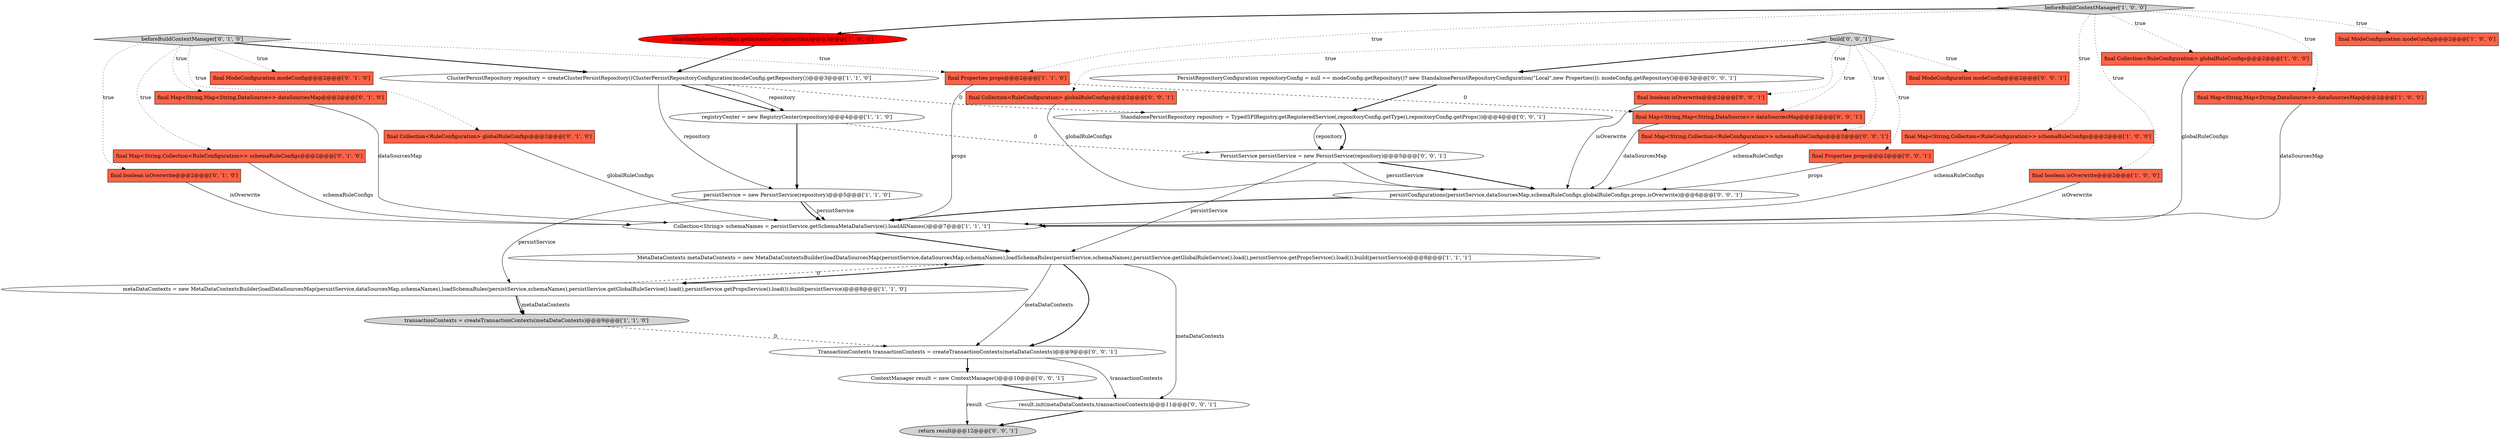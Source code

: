 digraph {
31 [style = filled, label = "PersistRepositoryConfiguration repositoryConfig = null == modeConfig.getRepository()? new StandalonePersistRepositoryConfiguration(\"Local\",new Properties()): modeConfig.getRepository()@@@3@@@['0', '0', '1']", fillcolor = white, shape = ellipse image = "AAA0AAABBB3BBB"];
29 [style = filled, label = "return result@@@12@@@['0', '0', '1']", fillcolor = lightgray, shape = ellipse image = "AAA0AAABBB3BBB"];
17 [style = filled, label = "final ModeConfiguration modeConfig@@@2@@@['0', '1', '0']", fillcolor = tomato, shape = box image = "AAA0AAABBB2BBB"];
27 [style = filled, label = "final ModeConfiguration modeConfig@@@2@@@['0', '0', '1']", fillcolor = tomato, shape = box image = "AAA0AAABBB3BBB"];
5 [style = filled, label = "final Collection<RuleConfiguration> globalRuleConfigs@@@2@@@['1', '0', '0']", fillcolor = tomato, shape = box image = "AAA0AAABBB1BBB"];
14 [style = filled, label = "persistService = new PersistService(repository)@@@5@@@['1', '1', '0']", fillcolor = white, shape = ellipse image = "AAA0AAABBB1BBB"];
19 [style = filled, label = "final Map<String,Map<String,DataSource>> dataSourcesMap@@@2@@@['0', '1', '0']", fillcolor = tomato, shape = box image = "AAA0AAABBB2BBB"];
6 [style = filled, label = "metaDataContexts = new MetaDataContextsBuilder(loadDataSourcesMap(persistService,dataSourcesMap,schemaNames),loadSchemaRules(persistService,schemaNames),persistService.getGlobalRuleService().load(),persistService.getPropsService().load()).build(persistService)@@@8@@@['1', '1', '0']", fillcolor = white, shape = ellipse image = "AAA0AAABBB1BBB"];
33 [style = filled, label = "TransactionContexts transactionContexts = createTransactionContexts(metaDataContexts)@@@9@@@['0', '0', '1']", fillcolor = white, shape = ellipse image = "AAA0AAABBB3BBB"];
32 [style = filled, label = "PersistService persistService = new PersistService(repository)@@@5@@@['0', '0', '1']", fillcolor = white, shape = ellipse image = "AAA0AAABBB3BBB"];
7 [style = filled, label = "registryCenter = new RegistryCenter(repository)@@@4@@@['1', '1', '0']", fillcolor = white, shape = ellipse image = "AAA0AAABBB1BBB"];
23 [style = filled, label = "final boolean isOverwrite@@@2@@@['0', '0', '1']", fillcolor = tomato, shape = box image = "AAA0AAABBB3BBB"];
25 [style = filled, label = "build['0', '0', '1']", fillcolor = lightgray, shape = diamond image = "AAA0AAABBB3BBB"];
28 [style = filled, label = "final Map<String,Collection<RuleConfiguration>> schemaRuleConfigs@@@2@@@['0', '0', '1']", fillcolor = tomato, shape = box image = "AAA0AAABBB3BBB"];
18 [style = filled, label = "final Collection<RuleConfiguration> globalRuleConfigs@@@2@@@['0', '1', '0']", fillcolor = tomato, shape = box image = "AAA0AAABBB2BBB"];
9 [style = filled, label = "final ModeConfiguration modeConfig@@@2@@@['1', '0', '0']", fillcolor = tomato, shape = box image = "AAA0AAABBB1BBB"];
15 [style = filled, label = "final Map<String,Collection<RuleConfiguration>> schemaRuleConfigs@@@2@@@['0', '1', '0']", fillcolor = tomato, shape = box image = "AAA0AAABBB2BBB"];
13 [style = filled, label = "ShardingSphereEventBus.getInstance().register(this)@@@3@@@['1', '0', '0']", fillcolor = red, shape = ellipse image = "AAA1AAABBB1BBB"];
1 [style = filled, label = "MetaDataContexts metaDataContexts = new MetaDataContextsBuilder(loadDataSourcesMap(persistService,dataSourcesMap,schemaNames),loadSchemaRules(persistService,schemaNames),persistService.getGlobalRuleService().load(),persistService.getPropsService().load()).build(persistService)@@@8@@@['1', '1', '1']", fillcolor = white, shape = ellipse image = "AAA0AAABBB1BBB"];
30 [style = filled, label = "StandalonePersistRepository repository = TypedSPIRegistry.getRegisteredService(,repositoryConfig.getType(),repositoryConfig.getProps())@@@4@@@['0', '0', '1']", fillcolor = white, shape = ellipse image = "AAA0AAABBB3BBB"];
22 [style = filled, label = "final Properties props@@@2@@@['0', '0', '1']", fillcolor = tomato, shape = box image = "AAA0AAABBB3BBB"];
24 [style = filled, label = "final Collection<RuleConfiguration> globalRuleConfigs@@@2@@@['0', '0', '1']", fillcolor = tomato, shape = box image = "AAA0AAABBB3BBB"];
12 [style = filled, label = "final Properties props@@@2@@@['1', '1', '0']", fillcolor = tomato, shape = box image = "AAA0AAABBB1BBB"];
16 [style = filled, label = "beforeBuildContextManager['0', '1', '0']", fillcolor = lightgray, shape = diamond image = "AAA0AAABBB2BBB"];
3 [style = filled, label = "transactionContexts = createTransactionContexts(metaDataContexts)@@@9@@@['1', '1', '0']", fillcolor = lightgray, shape = ellipse image = "AAA0AAABBB1BBB"];
11 [style = filled, label = "Collection<String> schemaNames = persistService.getSchemaMetaDataService().loadAllNames()@@@7@@@['1', '1', '1']", fillcolor = white, shape = ellipse image = "AAA0AAABBB1BBB"];
10 [style = filled, label = "final Map<String,Map<String,DataSource>> dataSourcesMap@@@2@@@['1', '0', '0']", fillcolor = tomato, shape = box image = "AAA0AAABBB1BBB"];
34 [style = filled, label = "persistConfigurations(persistService,dataSourcesMap,schemaRuleConfigs,globalRuleConfigs,props,isOverwrite)@@@6@@@['0', '0', '1']", fillcolor = white, shape = ellipse image = "AAA0AAABBB3BBB"];
26 [style = filled, label = "result.init(metaDataContexts,transactionContexts)@@@11@@@['0', '0', '1']", fillcolor = white, shape = ellipse image = "AAA0AAABBB3BBB"];
35 [style = filled, label = "final Map<String,Map<String,DataSource>> dataSourcesMap@@@2@@@['0', '0', '1']", fillcolor = tomato, shape = box image = "AAA0AAABBB3BBB"];
0 [style = filled, label = "beforeBuildContextManager['1', '0', '0']", fillcolor = lightgray, shape = diamond image = "AAA0AAABBB1BBB"];
2 [style = filled, label = "ClusterPersistRepository repository = createClusterPersistRepository((ClusterPersistRepositoryConfiguration)modeConfig.getRepository())@@@3@@@['1', '1', '0']", fillcolor = white, shape = ellipse image = "AAA0AAABBB1BBB"];
8 [style = filled, label = "final Map<String,Collection<RuleConfiguration>> schemaRuleConfigs@@@2@@@['1', '0', '0']", fillcolor = tomato, shape = box image = "AAA0AAABBB1BBB"];
20 [style = filled, label = "final boolean isOverwrite@@@2@@@['0', '1', '0']", fillcolor = tomato, shape = box image = "AAA0AAABBB2BBB"];
21 [style = filled, label = "ContextManager result = new ContextManager()@@@10@@@['0', '0', '1']", fillcolor = white, shape = ellipse image = "AAA0AAABBB3BBB"];
4 [style = filled, label = "final boolean isOverwrite@@@2@@@['1', '0', '0']", fillcolor = tomato, shape = box image = "AAA0AAABBB1BBB"];
16->19 [style = dotted, label="true"];
6->3 [style = bold, label=""];
0->12 [style = dotted, label="true"];
6->1 [style = dashed, label="0"];
16->12 [style = dotted, label="true"];
0->5 [style = dotted, label="true"];
19->11 [style = solid, label="dataSourcesMap"];
0->13 [style = bold, label=""];
12->35 [style = dashed, label="0"];
20->11 [style = solid, label="isOverwrite"];
14->11 [style = solid, label="persistService"];
0->10 [style = dotted, label="true"];
11->1 [style = bold, label=""];
3->33 [style = dashed, label="0"];
10->11 [style = solid, label="dataSourcesMap"];
26->29 [style = bold, label=""];
16->17 [style = dotted, label="true"];
0->4 [style = dotted, label="true"];
16->15 [style = dotted, label="true"];
25->35 [style = dotted, label="true"];
24->34 [style = solid, label="globalRuleConfigs"];
2->14 [style = solid, label="repository"];
22->34 [style = solid, label="props"];
30->32 [style = bold, label=""];
16->20 [style = dotted, label="true"];
25->24 [style = dotted, label="true"];
25->28 [style = dotted, label="true"];
32->34 [style = bold, label=""];
16->2 [style = bold, label=""];
2->30 [style = dashed, label="0"];
4->11 [style = solid, label="isOverwrite"];
34->11 [style = bold, label=""];
25->31 [style = bold, label=""];
7->14 [style = bold, label=""];
6->3 [style = solid, label="metaDataContexts"];
0->8 [style = dotted, label="true"];
21->26 [style = bold, label=""];
1->33 [style = bold, label=""];
1->6 [style = bold, label=""];
21->29 [style = solid, label="result"];
33->26 [style = solid, label="transactionContexts"];
1->33 [style = solid, label="metaDataContexts"];
12->11 [style = solid, label="props"];
31->30 [style = bold, label=""];
28->34 [style = solid, label="schemaRuleConfigs"];
32->34 [style = solid, label="persistService"];
8->11 [style = solid, label="schemaRuleConfigs"];
32->1 [style = solid, label="persistService"];
25->22 [style = dotted, label="true"];
14->6 [style = solid, label="persistService"];
35->34 [style = solid, label="dataSourcesMap"];
1->26 [style = solid, label="metaDataContexts"];
7->32 [style = dashed, label="0"];
15->11 [style = solid, label="schemaRuleConfigs"];
30->32 [style = solid, label="repository"];
25->23 [style = dotted, label="true"];
2->7 [style = bold, label=""];
33->21 [style = bold, label=""];
23->34 [style = solid, label="isOverwrite"];
25->27 [style = dotted, label="true"];
14->11 [style = bold, label=""];
0->9 [style = dotted, label="true"];
2->7 [style = solid, label="repository"];
18->11 [style = solid, label="globalRuleConfigs"];
13->2 [style = bold, label=""];
5->11 [style = solid, label="globalRuleConfigs"];
16->18 [style = dotted, label="true"];
}
